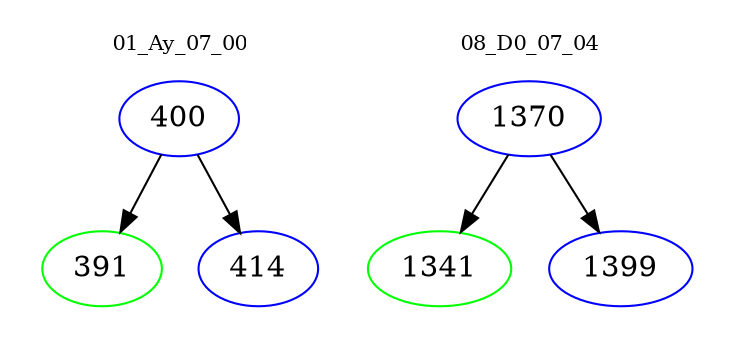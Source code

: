 digraph{
subgraph cluster_0 {
color = white
label = "01_Ay_07_00";
fontsize=10;
T0_400 [label="400", color="blue"]
T0_400 -> T0_391 [color="black"]
T0_391 [label="391", color="green"]
T0_400 -> T0_414 [color="black"]
T0_414 [label="414", color="blue"]
}
subgraph cluster_1 {
color = white
label = "08_D0_07_04";
fontsize=10;
T1_1370 [label="1370", color="blue"]
T1_1370 -> T1_1341 [color="black"]
T1_1341 [label="1341", color="green"]
T1_1370 -> T1_1399 [color="black"]
T1_1399 [label="1399", color="blue"]
}
}
